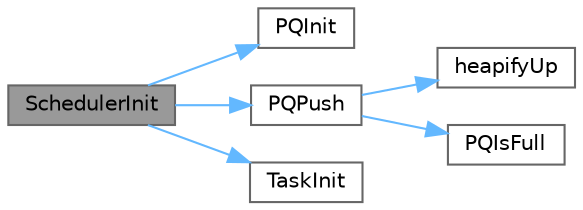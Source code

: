 digraph "SchedulerInit"
{
 // LATEX_PDF_SIZE
  bgcolor="transparent";
  edge [fontname=Helvetica,fontsize=10,labelfontname=Helvetica,labelfontsize=10];
  node [fontname=Helvetica,fontsize=10,shape=box,height=0.2,width=0.4];
  rankdir="LR";
  Node1 [label="SchedulerInit",height=0.2,width=0.4,color="gray40", fillcolor="grey60", style="filled", fontcolor="black",tooltip="Initializes the scheduler with the given sensors."];
  Node1 -> Node2 [color="steelblue1",style="solid"];
  Node2 [label="PQInit",height=0.2,width=0.4,color="grey40", fillcolor="white", style="filled",URL="$PriorityQueue_8c.html#af5ad572e37189c56cf0816638dd85d97",tooltip="Initializes the priority queue."];
  Node1 -> Node3 [color="steelblue1",style="solid"];
  Node3 [label="PQPush",height=0.2,width=0.4,color="grey40", fillcolor="white", style="filled",URL="$PriorityQueue_8c.html#ae841bdf0664368f8d4484b0e5dbd33d7",tooltip="Pushes a task with a given priority onto the priority queue."];
  Node3 -> Node4 [color="steelblue1",style="solid"];
  Node4 [label="heapifyUp",height=0.2,width=0.4,color="grey40", fillcolor="white", style="filled",URL="$PriorityQueue_8c.html#ab7631090c485201b8c6f7773b0575e3f",tooltip="Restores the heap property by moving the node at the given index up."];
  Node3 -> Node5 [color="steelblue1",style="solid"];
  Node5 [label="PQIsFull",height=0.2,width=0.4,color="grey40", fillcolor="white", style="filled",URL="$PriorityQueue_8c.html#aca9cc7f25c9cc6fd37c05dbb5b81e727",tooltip="Checks if the priority queue is full."];
  Node1 -> Node6 [color="steelblue1",style="solid"];
  Node6 [label="TaskInit",height=0.2,width=0.4,color="grey40", fillcolor="white", style="filled",URL="$Task_8c.html#ada95c849b23900ccbebc6a389f6dba19",tooltip="Initializes a task with the given sensor and update frequency."];
}
